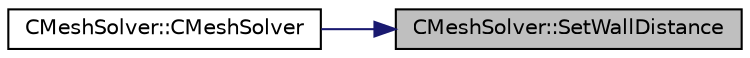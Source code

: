 digraph "CMeshSolver::SetWallDistance"
{
 // LATEX_PDF_SIZE
  edge [fontname="Helvetica",fontsize="10",labelfontname="Helvetica",labelfontsize="10"];
  node [fontname="Helvetica",fontsize="10",shape=record];
  rankdir="RL";
  Node1 [label="CMeshSolver::SetWallDistance",height=0.2,width=0.4,color="black", fillcolor="grey75", style="filled", fontcolor="black",tooltip="Compute the min and max volume of the elements in the domain."];
  Node1 -> Node2 [dir="back",color="midnightblue",fontsize="10",style="solid",fontname="Helvetica"];
  Node2 [label="CMeshSolver::CMeshSolver",height=0.2,width=0.4,color="black", fillcolor="white", style="filled",URL="$classCMeshSolver.html#a728930536c48c01f17b91808115fdb91",tooltip="Constructor of the class."];
}
